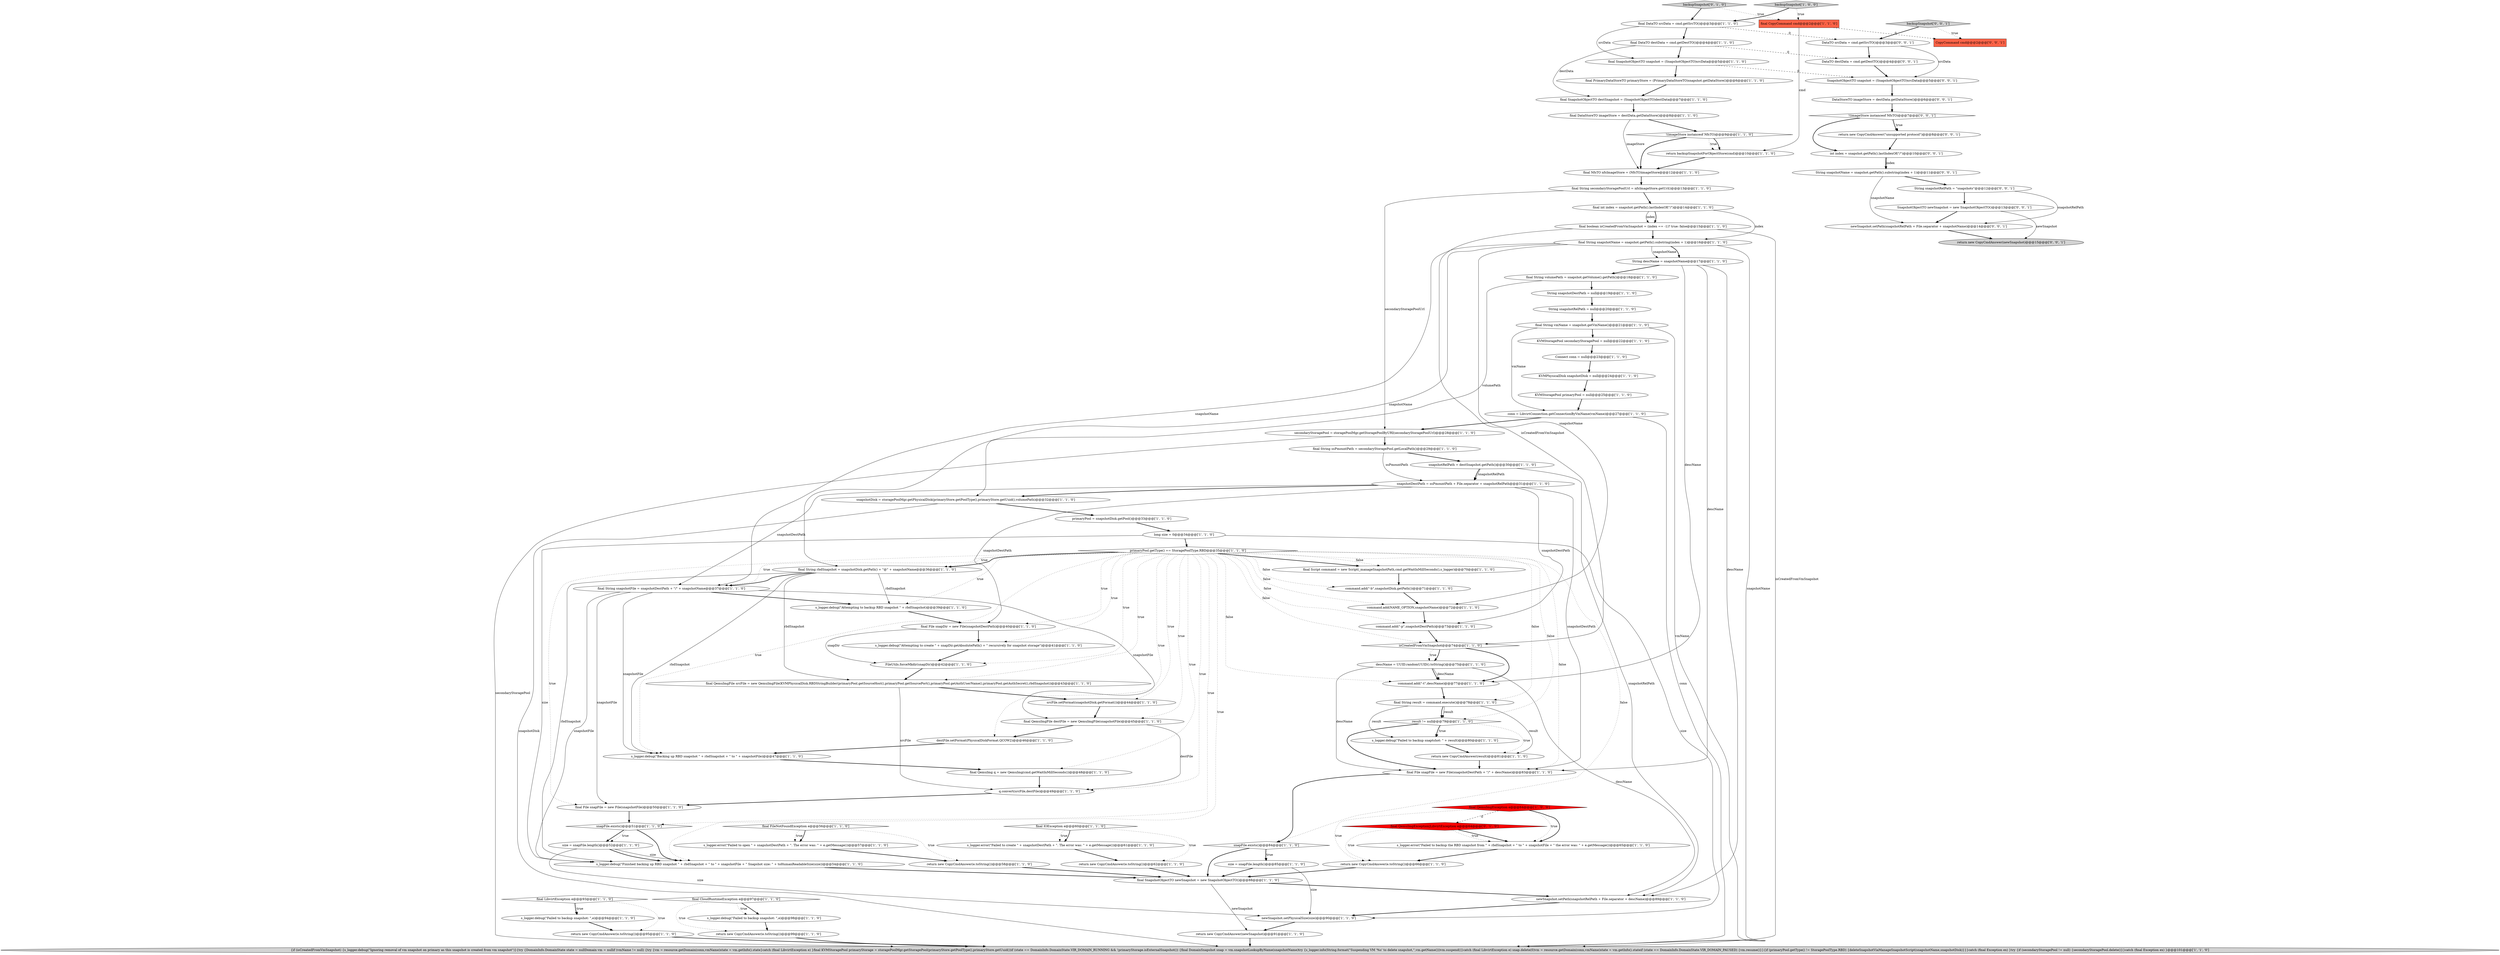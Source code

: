 digraph {
98 [style = filled, label = "int index = snapshot.getPath().lastIndexOf(\"/\")@@@10@@@['0', '0', '1']", fillcolor = white, shape = ellipse image = "AAA0AAABBB3BBB"];
77 [style = filled, label = "s_logger.debug(\"Failed to backup snapshot: \",e)@@@98@@@['1', '1', '0']", fillcolor = white, shape = ellipse image = "AAA0AAABBB1BBB"];
69 [style = filled, label = "snapFile.exists()@@@51@@@['1', '1', '0']", fillcolor = white, shape = diamond image = "AAA0AAABBB1BBB"];
13 [style = filled, label = "!(imageStore instanceof NfsTO)@@@9@@@['1', '1', '0']", fillcolor = white, shape = diamond image = "AAA0AAABBB1BBB"];
87 [style = filled, label = "SnapshotObjectTO snapshot = (SnapshotObjectTO)srcData@@@5@@@['0', '0', '1']", fillcolor = white, shape = ellipse image = "AAA0AAABBB3BBB"];
50 [style = filled, label = "newSnapshot.setPhysicalSize(size)@@@90@@@['1', '1', '0']", fillcolor = white, shape = ellipse image = "AAA0AAABBB1BBB"];
32 [style = filled, label = "final File snapFile = new File(snapshotDestPath + \"/\" + descName)@@@83@@@['1', '1', '0']", fillcolor = white, shape = ellipse image = "AAA0AAABBB1BBB"];
4 [style = filled, label = "final DataStoreTO imageStore = destData.getDataStore()@@@8@@@['1', '1', '0']", fillcolor = white, shape = ellipse image = "AAA0AAABBB1BBB"];
36 [style = filled, label = "final String vmName = snapshot.getVmName()@@@21@@@['1', '1', '0']", fillcolor = white, shape = ellipse image = "AAA0AAABBB1BBB"];
70 [style = filled, label = "Connect conn = null@@@23@@@['1', '1', '0']", fillcolor = white, shape = ellipse image = "AAA0AAABBB1BBB"];
21 [style = filled, label = "snapshotDisk = storagePoolMgr.getPhysicalDisk(primaryStore.getPoolType(),primaryStore.getUuid(),volumePath)@@@32@@@['1', '1', '0']", fillcolor = white, shape = ellipse image = "AAA0AAABBB1BBB"];
90 [style = filled, label = "String snapshotName = snapshot.getPath().substring(index + 1)@@@11@@@['0', '0', '1']", fillcolor = white, shape = ellipse image = "AAA0AAABBB3BBB"];
48 [style = filled, label = "final QemuImg q = new QemuImg(cmd.getWaitInMillSeconds())@@@48@@@['1', '1', '0']", fillcolor = white, shape = ellipse image = "AAA0AAABBB1BBB"];
55 [style = filled, label = "snapshotRelPath = destSnapshot.getPath()@@@30@@@['1', '1', '0']", fillcolor = white, shape = ellipse image = "AAA0AAABBB1BBB"];
19 [style = filled, label = "{if (isCreatedFromVmSnapshot) {s_logger.debug(\"Ignoring removal of vm snapshot on primary as this snapshot is created from vm snapshot\")}{try {DomainInfo.DomainState state = nullDomain vm = nullif (vmName != null) {try {vm = resource.getDomain(conn,vmName)state = vm.getInfo().state}catch (final LibvirtException e) }final KVMStoragePool primaryStorage = storagePoolMgr.getStoragePool(primaryStore.getPoolType(),primaryStore.getUuid())if (state == DomainInfo.DomainState.VIR_DOMAIN_RUNNING && !primaryStorage.isExternalSnapshot()) {final DomainSnapshot snap = vm.snapshotLookupByName(snapshotName)try {s_logger.info(String.format(\"Suspending VM '%s' to delete snapshot,\",vm.getName()))vm.suspend()}catch (final LibvirtException e) snap.delete(0)vm = resource.getDomain(conn,vmName)state = vm.getInfo().stateif (state == DomainInfo.DomainState.VIR_DOMAIN_PAUSED) {vm.resume()}}{if (primaryPool.getType() != StoragePoolType.RBD) {deleteSnapshotViaManageSnapshotScript(snapshotName,snapshotDisk)}}}catch (final Exception ex) }try {if (secondaryStoragePool != null) {secondaryStoragePool.delete()}}catch (final Exception ex) }@@@101@@@['1', '1', '0']", fillcolor = lightgray, shape = ellipse image = "AAA0AAABBB1BBB"];
26 [style = filled, label = "final String rbdSnapshot = snapshotDisk.getPath() + \"@\" + snapshotName@@@36@@@['1', '1', '0']", fillcolor = white, shape = ellipse image = "AAA0AAABBB1BBB"];
18 [style = filled, label = "final String secondaryStoragePoolUrl = nfsImageStore.getUrl()@@@13@@@['1', '1', '0']", fillcolor = white, shape = ellipse image = "AAA0AAABBB1BBB"];
65 [style = filled, label = "String descName = snapshotName@@@17@@@['1', '1', '0']", fillcolor = white, shape = ellipse image = "AAA0AAABBB1BBB"];
89 [style = filled, label = "SnapshotObjectTO newSnapshot = new SnapshotObjectTO()@@@13@@@['0', '0', '1']", fillcolor = white, shape = ellipse image = "AAA0AAABBB3BBB"];
38 [style = filled, label = "final File snapDir = new File(snapshotDestPath)@@@40@@@['1', '1', '0']", fillcolor = white, shape = ellipse image = "AAA0AAABBB1BBB"];
82 [style = filled, label = "return new CopyCmdAnswer(e.toString())@@@58@@@['1', '1', '0']", fillcolor = white, shape = ellipse image = "AAA0AAABBB1BBB"];
72 [style = filled, label = "final int index = snapshot.getPath().lastIndexOf(\"/\")@@@14@@@['1', '1', '0']", fillcolor = white, shape = ellipse image = "AAA0AAABBB1BBB"];
68 [style = filled, label = "KVMStoragePool primaryPool = null@@@25@@@['1', '1', '0']", fillcolor = white, shape = ellipse image = "AAA0AAABBB1BBB"];
25 [style = filled, label = "final PrimaryDataStoreTO primaryStore = (PrimaryDataStoreTO)snapshot.getDataStore()@@@6@@@['1', '1', '0']", fillcolor = white, shape = ellipse image = "AAA0AAABBB1BBB"];
12 [style = filled, label = "final DataTO destData = cmd.getDestTO()@@@4@@@['1', '1', '0']", fillcolor = white, shape = ellipse image = "AAA0AAABBB1BBB"];
57 [style = filled, label = "final QemuImgException e@@@64@@@['1', '0', '0']", fillcolor = red, shape = diamond image = "AAA1AAABBB1BBB"];
45 [style = filled, label = "return new CopyCmdAnswer(result)@@@81@@@['1', '1', '0']", fillcolor = white, shape = ellipse image = "AAA0AAABBB1BBB"];
53 [style = filled, label = "newSnapshot.setPath(snapshotRelPath + File.separator + descName)@@@89@@@['1', '1', '0']", fillcolor = white, shape = ellipse image = "AAA0AAABBB1BBB"];
83 [style = filled, label = "snapFile.exists()@@@84@@@['1', '1', '0']", fillcolor = white, shape = diamond image = "AAA0AAABBB1BBB"];
97 [style = filled, label = "return new CopyCmdAnswer(\"unsupported protocol\")@@@8@@@['0', '0', '1']", fillcolor = white, shape = ellipse image = "AAA0AAABBB3BBB"];
0 [style = filled, label = "final String result = command.execute()@@@78@@@['1', '1', '0']", fillcolor = white, shape = ellipse image = "AAA0AAABBB1BBB"];
6 [style = filled, label = "final DataTO srcData = cmd.getSrcTO()@@@3@@@['1', '1', '0']", fillcolor = white, shape = ellipse image = "AAA0AAABBB1BBB"];
29 [style = filled, label = "String snapshotDestPath = null@@@19@@@['1', '1', '0']", fillcolor = white, shape = ellipse image = "AAA0AAABBB1BBB"];
8 [style = filled, label = "q.convert(srcFile,destFile)@@@49@@@['1', '1', '0']", fillcolor = white, shape = ellipse image = "AAA0AAABBB1BBB"];
27 [style = filled, label = "result != null@@@79@@@['1', '1', '0']", fillcolor = white, shape = diamond image = "AAA0AAABBB1BBB"];
10 [style = filled, label = "final File snapFile = new File(snapshotFile)@@@50@@@['1', '1', '0']", fillcolor = white, shape = ellipse image = "AAA0AAABBB1BBB"];
91 [style = filled, label = "String snapshotRelPath = \"snapshots\"@@@12@@@['0', '0', '1']", fillcolor = white, shape = ellipse image = "AAA0AAABBB3BBB"];
52 [style = filled, label = "return backupSnapshotForObjectStore(cmd)@@@10@@@['1', '1', '0']", fillcolor = white, shape = ellipse image = "AAA0AAABBB1BBB"];
11 [style = filled, label = "return new CopyCmdAnswer(e.toString())@@@95@@@['1', '1', '0']", fillcolor = white, shape = ellipse image = "AAA0AAABBB1BBB"];
1 [style = filled, label = "final NfsTO nfsImageStore = (NfsTO)imageStore@@@12@@@['1', '1', '0']", fillcolor = white, shape = ellipse image = "AAA0AAABBB1BBB"];
14 [style = filled, label = "final Script command = new Script(_manageSnapshotPath,cmd.getWaitInMillSeconds(),s_logger)@@@70@@@['1', '1', '0']", fillcolor = white, shape = ellipse image = "AAA0AAABBB1BBB"];
71 [style = filled, label = "size = snapFile.length()@@@85@@@['1', '1', '0']", fillcolor = white, shape = ellipse image = "AAA0AAABBB1BBB"];
41 [style = filled, label = "KVMStoragePool secondaryStoragePool = null@@@22@@@['1', '1', '0']", fillcolor = white, shape = ellipse image = "AAA0AAABBB1BBB"];
64 [style = filled, label = "s_logger.debug(\"Attempting to backup RBD snapshot \" + rbdSnapshot)@@@39@@@['1', '1', '0']", fillcolor = white, shape = ellipse image = "AAA0AAABBB1BBB"];
43 [style = filled, label = "snapshotDestPath = ssPmountPath + File.separator + snapshotRelPath@@@31@@@['1', '1', '0']", fillcolor = white, shape = ellipse image = "AAA0AAABBB1BBB"];
94 [style = filled, label = "DataTO destData = cmd.getDestTO()@@@4@@@['0', '0', '1']", fillcolor = white, shape = ellipse image = "AAA0AAABBB3BBB"];
39 [style = filled, label = "final SnapshotObjectTO destSnapshot = (SnapshotObjectTO)destData@@@7@@@['1', '1', '0']", fillcolor = white, shape = ellipse image = "AAA0AAABBB1BBB"];
63 [style = filled, label = "FileUtils.forceMkdir(snapDir)@@@42@@@['1', '1', '0']", fillcolor = white, shape = ellipse image = "AAA0AAABBB1BBB"];
60 [style = filled, label = "command.add(\"-t\",descName)@@@77@@@['1', '1', '0']", fillcolor = white, shape = ellipse image = "AAA0AAABBB1BBB"];
86 [style = filled, label = "return new CopyCmdAnswer(newSnapshot)@@@15@@@['0', '0', '1']", fillcolor = lightgray, shape = ellipse image = "AAA0AAABBB3BBB"];
96 [style = filled, label = "CopyCommand cmd@@@2@@@['0', '0', '1']", fillcolor = tomato, shape = box image = "AAA0AAABBB3BBB"];
28 [style = filled, label = "s_logger.debug(\"Backing up RBD snapshot \" + rbdSnapshot + \" to \" + snapshotFile)@@@47@@@['1', '1', '0']", fillcolor = white, shape = ellipse image = "AAA0AAABBB1BBB"];
16 [style = filled, label = "command.add(NAME_OPTION,snapshotName)@@@72@@@['1', '1', '0']", fillcolor = white, shape = ellipse image = "AAA0AAABBB1BBB"];
84 [style = filled, label = "backupSnapshot['0', '1', '0']", fillcolor = lightgray, shape = diamond image = "AAA0AAABBB2BBB"];
17 [style = filled, label = "final CloudRuntimeException e@@@97@@@['1', '1', '0']", fillcolor = white, shape = diamond image = "AAA0AAABBB1BBB"];
30 [style = filled, label = "conn = LibvirtConnection.getConnectionByVmName(vmName)@@@27@@@['1', '1', '0']", fillcolor = white, shape = ellipse image = "AAA0AAABBB1BBB"];
95 [style = filled, label = "newSnapshot.setPath(snapshotRelPath + File.separator + snapshotName)@@@14@@@['0', '0', '1']", fillcolor = white, shape = ellipse image = "AAA0AAABBB3BBB"];
22 [style = filled, label = "final String volumePath = snapshot.getVolume().getPath()@@@18@@@['1', '1', '0']", fillcolor = white, shape = ellipse image = "AAA0AAABBB1BBB"];
80 [style = filled, label = "destFile.setFormat(PhysicalDiskFormat.QCOW2)@@@46@@@['1', '1', '0']", fillcolor = white, shape = ellipse image = "AAA0AAABBB1BBB"];
73 [style = filled, label = "backupSnapshot['1', '0', '0']", fillcolor = lightgray, shape = diamond image = "AAA0AAABBB1BBB"];
58 [style = filled, label = "final IOException e@@@60@@@['1', '1', '0']", fillcolor = white, shape = diamond image = "AAA0AAABBB1BBB"];
66 [style = filled, label = "final FileNotFoundException e@@@56@@@['1', '1', '0']", fillcolor = white, shape = diamond image = "AAA0AAABBB1BBB"];
23 [style = filled, label = "String snapshotRelPath = null@@@20@@@['1', '1', '0']", fillcolor = white, shape = ellipse image = "AAA0AAABBB1BBB"];
75 [style = filled, label = "final SnapshotObjectTO newSnapshot = new SnapshotObjectTO()@@@88@@@['1', '1', '0']", fillcolor = white, shape = ellipse image = "AAA0AAABBB1BBB"];
7 [style = filled, label = "final LibvirtException e@@@93@@@['1', '1', '0']", fillcolor = white, shape = diamond image = "AAA0AAABBB1BBB"];
33 [style = filled, label = "return new CopyCmdAnswer(e.toString())@@@66@@@['1', '1', '0']", fillcolor = white, shape = ellipse image = "AAA0AAABBB1BBB"];
93 [style = filled, label = "DataTO srcData = cmd.getSrcTO()@@@3@@@['0', '0', '1']", fillcolor = white, shape = ellipse image = "AAA0AAABBB3BBB"];
37 [style = filled, label = "s_logger.error(\"Failed to backup the RBD snapshot from \" + rbdSnapshot + \" to \" + snapshotFile + \" the error was: \" + e.getMessage())@@@65@@@['1', '1', '0']", fillcolor = white, shape = ellipse image = "AAA0AAABBB1BBB"];
74 [style = filled, label = "isCreatedFromVmSnapshot@@@74@@@['1', '1', '0']", fillcolor = white, shape = diamond image = "AAA0AAABBB1BBB"];
51 [style = filled, label = "s_logger.debug(\"Failed to backup snapshot: \",e)@@@94@@@['1', '1', '0']", fillcolor = white, shape = ellipse image = "AAA0AAABBB1BBB"];
31 [style = filled, label = "return new CopyCmdAnswer(e.toString())@@@62@@@['1', '1', '0']", fillcolor = white, shape = ellipse image = "AAA0AAABBB1BBB"];
92 [style = filled, label = "!(imageStore instanceof NfsTO)@@@7@@@['0', '0', '1']", fillcolor = white, shape = diamond image = "AAA0AAABBB3BBB"];
46 [style = filled, label = "long size = 0@@@34@@@['1', '1', '0']", fillcolor = white, shape = ellipse image = "AAA0AAABBB1BBB"];
20 [style = filled, label = "KVMPhysicalDisk snapshotDisk = null@@@24@@@['1', '1', '0']", fillcolor = white, shape = ellipse image = "AAA0AAABBB1BBB"];
88 [style = filled, label = "DataStoreTO imageStore = destData.getDataStore()@@@6@@@['0', '0', '1']", fillcolor = white, shape = ellipse image = "AAA0AAABBB3BBB"];
79 [style = filled, label = "s_logger.debug(\"Finished backing up RBD snapshot \" + rbdSnapshot + \" to \" + snapshotFile + \" Snapshot size: \" + toHumanReadableSize(size))@@@54@@@['1', '1', '0']", fillcolor = white, shape = ellipse image = "AAA0AAABBB1BBB"];
24 [style = filled, label = "s_logger.error(\"Failed to create \" + snapshotDestPath + \". The error was: \" + e.getMessage())@@@61@@@['1', '1', '0']", fillcolor = white, shape = ellipse image = "AAA0AAABBB1BBB"];
9 [style = filled, label = "final QemuImgFile srcFile = new QemuImgFile(KVMPhysicalDisk.RBDStringBuilder(primaryPool.getSourceHost(),primaryPool.getSourcePort(),primaryPool.getAuthUserName(),primaryPool.getAuthSecret(),rbdSnapshot))@@@43@@@['1', '1', '0']", fillcolor = white, shape = ellipse image = "AAA0AAABBB1BBB"];
42 [style = filled, label = "final String snapshotFile = snapshotDestPath + \"/\" + snapshotName@@@37@@@['1', '1', '0']", fillcolor = white, shape = ellipse image = "AAA0AAABBB1BBB"];
67 [style = filled, label = "return new CopyCmdAnswer(e.toString())@@@99@@@['1', '1', '0']", fillcolor = white, shape = ellipse image = "AAA0AAABBB1BBB"];
54 [style = filled, label = "return new CopyCmdAnswer(newSnapshot)@@@91@@@['1', '1', '0']", fillcolor = white, shape = ellipse image = "AAA0AAABBB1BBB"];
34 [style = filled, label = "size = snapFile.length()@@@52@@@['1', '1', '0']", fillcolor = white, shape = ellipse image = "AAA0AAABBB1BBB"];
85 [style = filled, label = "final QemuImgException|LibvirtException e@@@64@@@['0', '1', '0']", fillcolor = red, shape = diamond image = "AAA1AAABBB2BBB"];
61 [style = filled, label = "srcFile.setFormat(snapshotDisk.getFormat())@@@44@@@['1', '1', '0']", fillcolor = white, shape = ellipse image = "AAA0AAABBB1BBB"];
44 [style = filled, label = "primaryPool = snapshotDisk.getPool()@@@33@@@['1', '1', '0']", fillcolor = white, shape = ellipse image = "AAA0AAABBB1BBB"];
15 [style = filled, label = "command.add(\"-b\",snapshotDisk.getPath())@@@71@@@['1', '1', '0']", fillcolor = white, shape = ellipse image = "AAA0AAABBB1BBB"];
40 [style = filled, label = "final boolean isCreatedFromVmSnapshot = (index == -1)? true: false@@@15@@@['1', '1', '0']", fillcolor = white, shape = ellipse image = "AAA0AAABBB1BBB"];
35 [style = filled, label = "final CopyCommand cmd@@@2@@@['1', '1', '0']", fillcolor = tomato, shape = box image = "AAA0AAABBB1BBB"];
99 [style = filled, label = "backupSnapshot['0', '0', '1']", fillcolor = lightgray, shape = diamond image = "AAA0AAABBB3BBB"];
56 [style = filled, label = "s_logger.error(\"Failed to open \" + snapshotDestPath + \". The error was: \" + e.getMessage())@@@57@@@['1', '1', '0']", fillcolor = white, shape = ellipse image = "AAA0AAABBB1BBB"];
47 [style = filled, label = "final SnapshotObjectTO snapshot = (SnapshotObjectTO)srcData@@@5@@@['1', '1', '0']", fillcolor = white, shape = ellipse image = "AAA0AAABBB1BBB"];
5 [style = filled, label = "final String snapshotName = snapshot.getPath().substring(index + 1)@@@16@@@['1', '1', '0']", fillcolor = white, shape = ellipse image = "AAA0AAABBB1BBB"];
81 [style = filled, label = "final QemuImgFile destFile = new QemuImgFile(snapshotFile)@@@45@@@['1', '1', '0']", fillcolor = white, shape = ellipse image = "AAA0AAABBB1BBB"];
76 [style = filled, label = "descName = UUID.randomUUID().toString()@@@75@@@['1', '1', '0']", fillcolor = white, shape = ellipse image = "AAA0AAABBB1BBB"];
59 [style = filled, label = "s_logger.debug(\"Attempting to create \" + snapDir.getAbsolutePath() + \" recursively for snapshot storage\")@@@41@@@['1', '1', '0']", fillcolor = white, shape = ellipse image = "AAA0AAABBB1BBB"];
49 [style = filled, label = "command.add(\"-p\",snapshotDestPath)@@@73@@@['1', '1', '0']", fillcolor = white, shape = ellipse image = "AAA0AAABBB1BBB"];
3 [style = filled, label = "primaryPool.getType() == StoragePoolType.RBD@@@35@@@['1', '1', '0']", fillcolor = white, shape = diamond image = "AAA0AAABBB1BBB"];
62 [style = filled, label = "s_logger.debug(\"Failed to backup snaptshot: \" + result)@@@80@@@['1', '1', '0']", fillcolor = white, shape = ellipse image = "AAA0AAABBB1BBB"];
2 [style = filled, label = "final String ssPmountPath = secondaryStoragePool.getLocalPath()@@@29@@@['1', '1', '0']", fillcolor = white, shape = ellipse image = "AAA0AAABBB1BBB"];
78 [style = filled, label = "secondaryStoragePool = storagePoolMgr.getStoragePoolByURI(secondaryStoragePoolUrl)@@@28@@@['1', '1', '0']", fillcolor = white, shape = ellipse image = "AAA0AAABBB1BBB"];
52->1 [style = bold, label=""];
8->10 [style = bold, label=""];
98->90 [style = solid, label="index"];
3->64 [style = dotted, label="true"];
27->32 [style = bold, label=""];
57->37 [style = dotted, label="true"];
83->71 [style = dotted, label="true"];
17->67 [style = dotted, label="true"];
42->28 [style = solid, label="snapshotFile"];
89->95 [style = bold, label=""];
70->20 [style = bold, label=""];
7->51 [style = dotted, label="true"];
34->50 [style = solid, label="size"];
3->59 [style = dotted, label="true"];
83->75 [style = bold, label=""];
3->14 [style = dotted, label="false"];
3->15 [style = dotted, label="false"];
43->38 [style = solid, label="snapshotDestPath"];
32->83 [style = bold, label=""];
65->53 [style = solid, label="descName"];
54->19 [style = bold, label=""];
85->37 [style = bold, label=""];
98->90 [style = bold, label=""];
13->1 [style = bold, label=""];
3->0 [style = dotted, label="false"];
2->43 [style = solid, label="ssPmountPath"];
26->79 [style = solid, label="rbdSnapshot"];
30->78 [style = bold, label=""];
20->68 [style = bold, label=""];
12->47 [style = bold, label=""];
30->19 [style = solid, label="conn"];
44->46 [style = bold, label=""];
73->6 [style = bold, label=""];
76->60 [style = bold, label=""];
43->32 [style = solid, label="snapshotDestPath"];
16->49 [style = bold, label=""];
93->94 [style = bold, label=""];
5->19 [style = solid, label="snapshotName"];
82->75 [style = bold, label=""];
3->49 [style = dotted, label="false"];
23->36 [style = bold, label=""];
97->98 [style = bold, label=""];
92->97 [style = bold, label=""];
69->34 [style = bold, label=""];
37->33 [style = bold, label=""];
58->24 [style = dotted, label="true"];
50->54 [style = bold, label=""];
74->76 [style = bold, label=""];
36->19 [style = solid, label="vmName"];
51->11 [style = bold, label=""];
55->53 [style = solid, label="snapshotRelPath"];
57->85 [style = dashed, label="0"];
3->32 [style = dotted, label="false"];
65->60 [style = solid, label="descName"];
67->19 [style = bold, label=""];
92->98 [style = bold, label=""];
3->42 [style = dotted, label="true"];
60->0 [style = bold, label=""];
21->44 [style = bold, label=""];
65->22 [style = bold, label=""];
26->42 [style = bold, label=""];
17->77 [style = bold, label=""];
75->54 [style = solid, label="newSnapshot"];
36->41 [style = bold, label=""];
57->33 [style = dotted, label="true"];
62->45 [style = bold, label=""];
3->26 [style = dotted, label="true"];
12->39 [style = solid, label="destData"];
0->45 [style = solid, label="result"];
71->50 [style = solid, label="size"];
3->48 [style = dotted, label="true"];
46->50 [style = solid, label="size"];
29->23 [style = bold, label=""];
43->42 [style = solid, label="snapshotDestPath"];
71->75 [style = bold, label=""];
39->4 [style = bold, label=""];
38->63 [style = solid, label="snapDir"];
81->80 [style = bold, label=""];
91->95 [style = solid, label="snapshotRelPath"];
7->51 [style = bold, label=""];
47->25 [style = bold, label=""];
40->5 [style = bold, label=""];
64->38 [style = bold, label=""];
76->32 [style = solid, label="descName"];
59->63 [style = bold, label=""];
80->28 [style = bold, label=""];
76->53 [style = solid, label="descName"];
6->93 [style = dashed, label="0"];
35->52 [style = solid, label="cmd"];
94->87 [style = bold, label=""];
66->56 [style = dotted, label="true"];
56->82 [style = bold, label=""];
14->15 [style = bold, label=""];
43->49 [style = solid, label="snapshotDestPath"];
0->62 [style = solid, label="result"];
90->91 [style = bold, label=""];
84->35 [style = dotted, label="true"];
89->86 [style = solid, label="newSnapshot"];
69->34 [style = dotted, label="true"];
42->79 [style = solid, label="snapshotFile"];
18->78 [style = solid, label="secondaryStoragePoolUrl"];
74->76 [style = dotted, label="true"];
2->55 [style = bold, label=""];
41->70 [style = bold, label=""];
13->52 [style = dotted, label="true"];
85->37 [style = dotted, label="true"];
38->59 [style = bold, label=""];
3->80 [style = dotted, label="true"];
3->74 [style = dotted, label="false"];
27->45 [style = dotted, label="true"];
3->83 [style = dotted, label="false"];
57->37 [style = bold, label=""];
25->39 [style = bold, label=""];
91->89 [style = bold, label=""];
3->69 [style = dotted, label="true"];
90->95 [style = solid, label="snapshotName"];
27->62 [style = bold, label=""];
17->77 [style = dotted, label="true"];
78->2 [style = bold, label=""];
4->13 [style = bold, label=""];
58->24 [style = bold, label=""];
69->79 [style = bold, label=""];
3->10 [style = dotted, label="true"];
3->27 [style = dotted, label="false"];
22->29 [style = bold, label=""];
6->47 [style = solid, label="srcData"];
3->26 [style = bold, label=""];
45->32 [style = bold, label=""];
68->30 [style = bold, label=""];
66->82 [style = dotted, label="true"];
72->40 [style = bold, label=""];
3->9 [style = dotted, label="true"];
40->19 [style = solid, label="isCreatedFromVmSnapshot"];
26->28 [style = solid, label="rbdSnapshot"];
53->50 [style = bold, label=""];
55->43 [style = solid, label="snapshotRelPath"];
49->74 [style = bold, label=""];
58->31 [style = dotted, label="true"];
65->32 [style = solid, label="descName"];
3->79 [style = dotted, label="true"];
7->11 [style = dotted, label="true"];
24->31 [style = bold, label=""];
3->61 [style = dotted, label="true"];
72->40 [style = solid, label="index"];
3->38 [style = dotted, label="true"];
5->42 [style = solid, label="snapshotName"];
74->60 [style = bold, label=""];
4->1 [style = solid, label="imageStore"];
79->75 [style = bold, label=""];
93->87 [style = solid, label="srcData"];
18->72 [style = bold, label=""];
55->43 [style = bold, label=""];
72->5 [style = solid, label="index"];
77->67 [style = bold, label=""];
42->64 [style = bold, label=""];
34->79 [style = solid, label="size"];
73->35 [style = dotted, label="true"];
5->16 [style = solid, label="snapshotName"];
13->52 [style = bold, label=""];
3->16 [style = dotted, label="false"];
3->81 [style = dotted, label="true"];
36->30 [style = solid, label="vmName"];
34->79 [style = bold, label=""];
46->3 [style = bold, label=""];
6->12 [style = bold, label=""];
31->75 [style = bold, label=""];
3->28 [style = dotted, label="true"];
83->71 [style = bold, label=""];
43->21 [style = bold, label=""];
21->19 [style = solid, label="snapshotDisk"];
5->65 [style = solid, label="snapshotName"];
63->9 [style = bold, label=""];
42->81 [style = solid, label="snapshotFile"];
95->86 [style = bold, label=""];
85->33 [style = dotted, label="true"];
0->27 [style = bold, label=""];
81->8 [style = solid, label="destFile"];
92->97 [style = dotted, label="true"];
3->14 [style = bold, label=""];
12->94 [style = dashed, label="0"];
1->18 [style = bold, label=""];
0->27 [style = solid, label="result"];
5->26 [style = solid, label="snapshotName"];
5->65 [style = bold, label=""];
48->8 [style = bold, label=""];
11->19 [style = bold, label=""];
15->16 [style = bold, label=""];
47->87 [style = dashed, label="0"];
88->92 [style = bold, label=""];
35->96 [style = dashed, label="0"];
99->93 [style = bold, label=""];
9->61 [style = bold, label=""];
33->75 [style = bold, label=""];
99->96 [style = dotted, label="true"];
78->19 [style = solid, label="secondaryStoragePool"];
87->88 [style = bold, label=""];
84->6 [style = bold, label=""];
10->69 [style = bold, label=""];
46->79 [style = solid, label="size"];
3->63 [style = dotted, label="true"];
27->62 [style = dotted, label="true"];
28->48 [style = bold, label=""];
42->10 [style = solid, label="snapshotFile"];
40->74 [style = solid, label="isCreatedFromVmSnapshot"];
61->81 [style = bold, label=""];
75->53 [style = bold, label=""];
26->64 [style = solid, label="rbdSnapshot"];
3->8 [style = dotted, label="true"];
3->60 [style = dotted, label="false"];
66->56 [style = bold, label=""];
26->9 [style = solid, label="rbdSnapshot"];
22->21 [style = solid, label="volumePath"];
9->8 [style = solid, label="srcFile"];
76->60 [style = solid, label="descName"];
}
